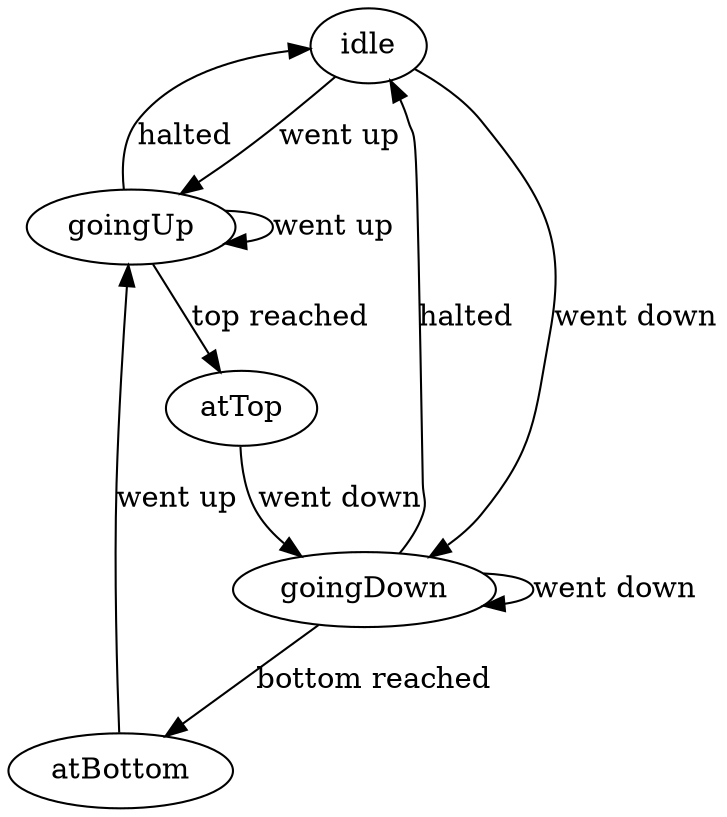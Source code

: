 digraph elevator
{
    idle -> goingUp [label="went up"]
    goingUp -> idle [label="halted"]
    goingUp -> goingUp  [label="went up"]
    goingUp -> atTop  [label="top reached"]
    idle -> goingDown [label="went down"]
    goingDown -> idle  [label="halted"]
    goingDown -> goingDown  [label="went down"]
    goingDown -> atBottom  [label="bottom reached"]
    atTop  -> goingDown [label="went down"]
    atBottom  -> goingUp  [label="went up"]
}